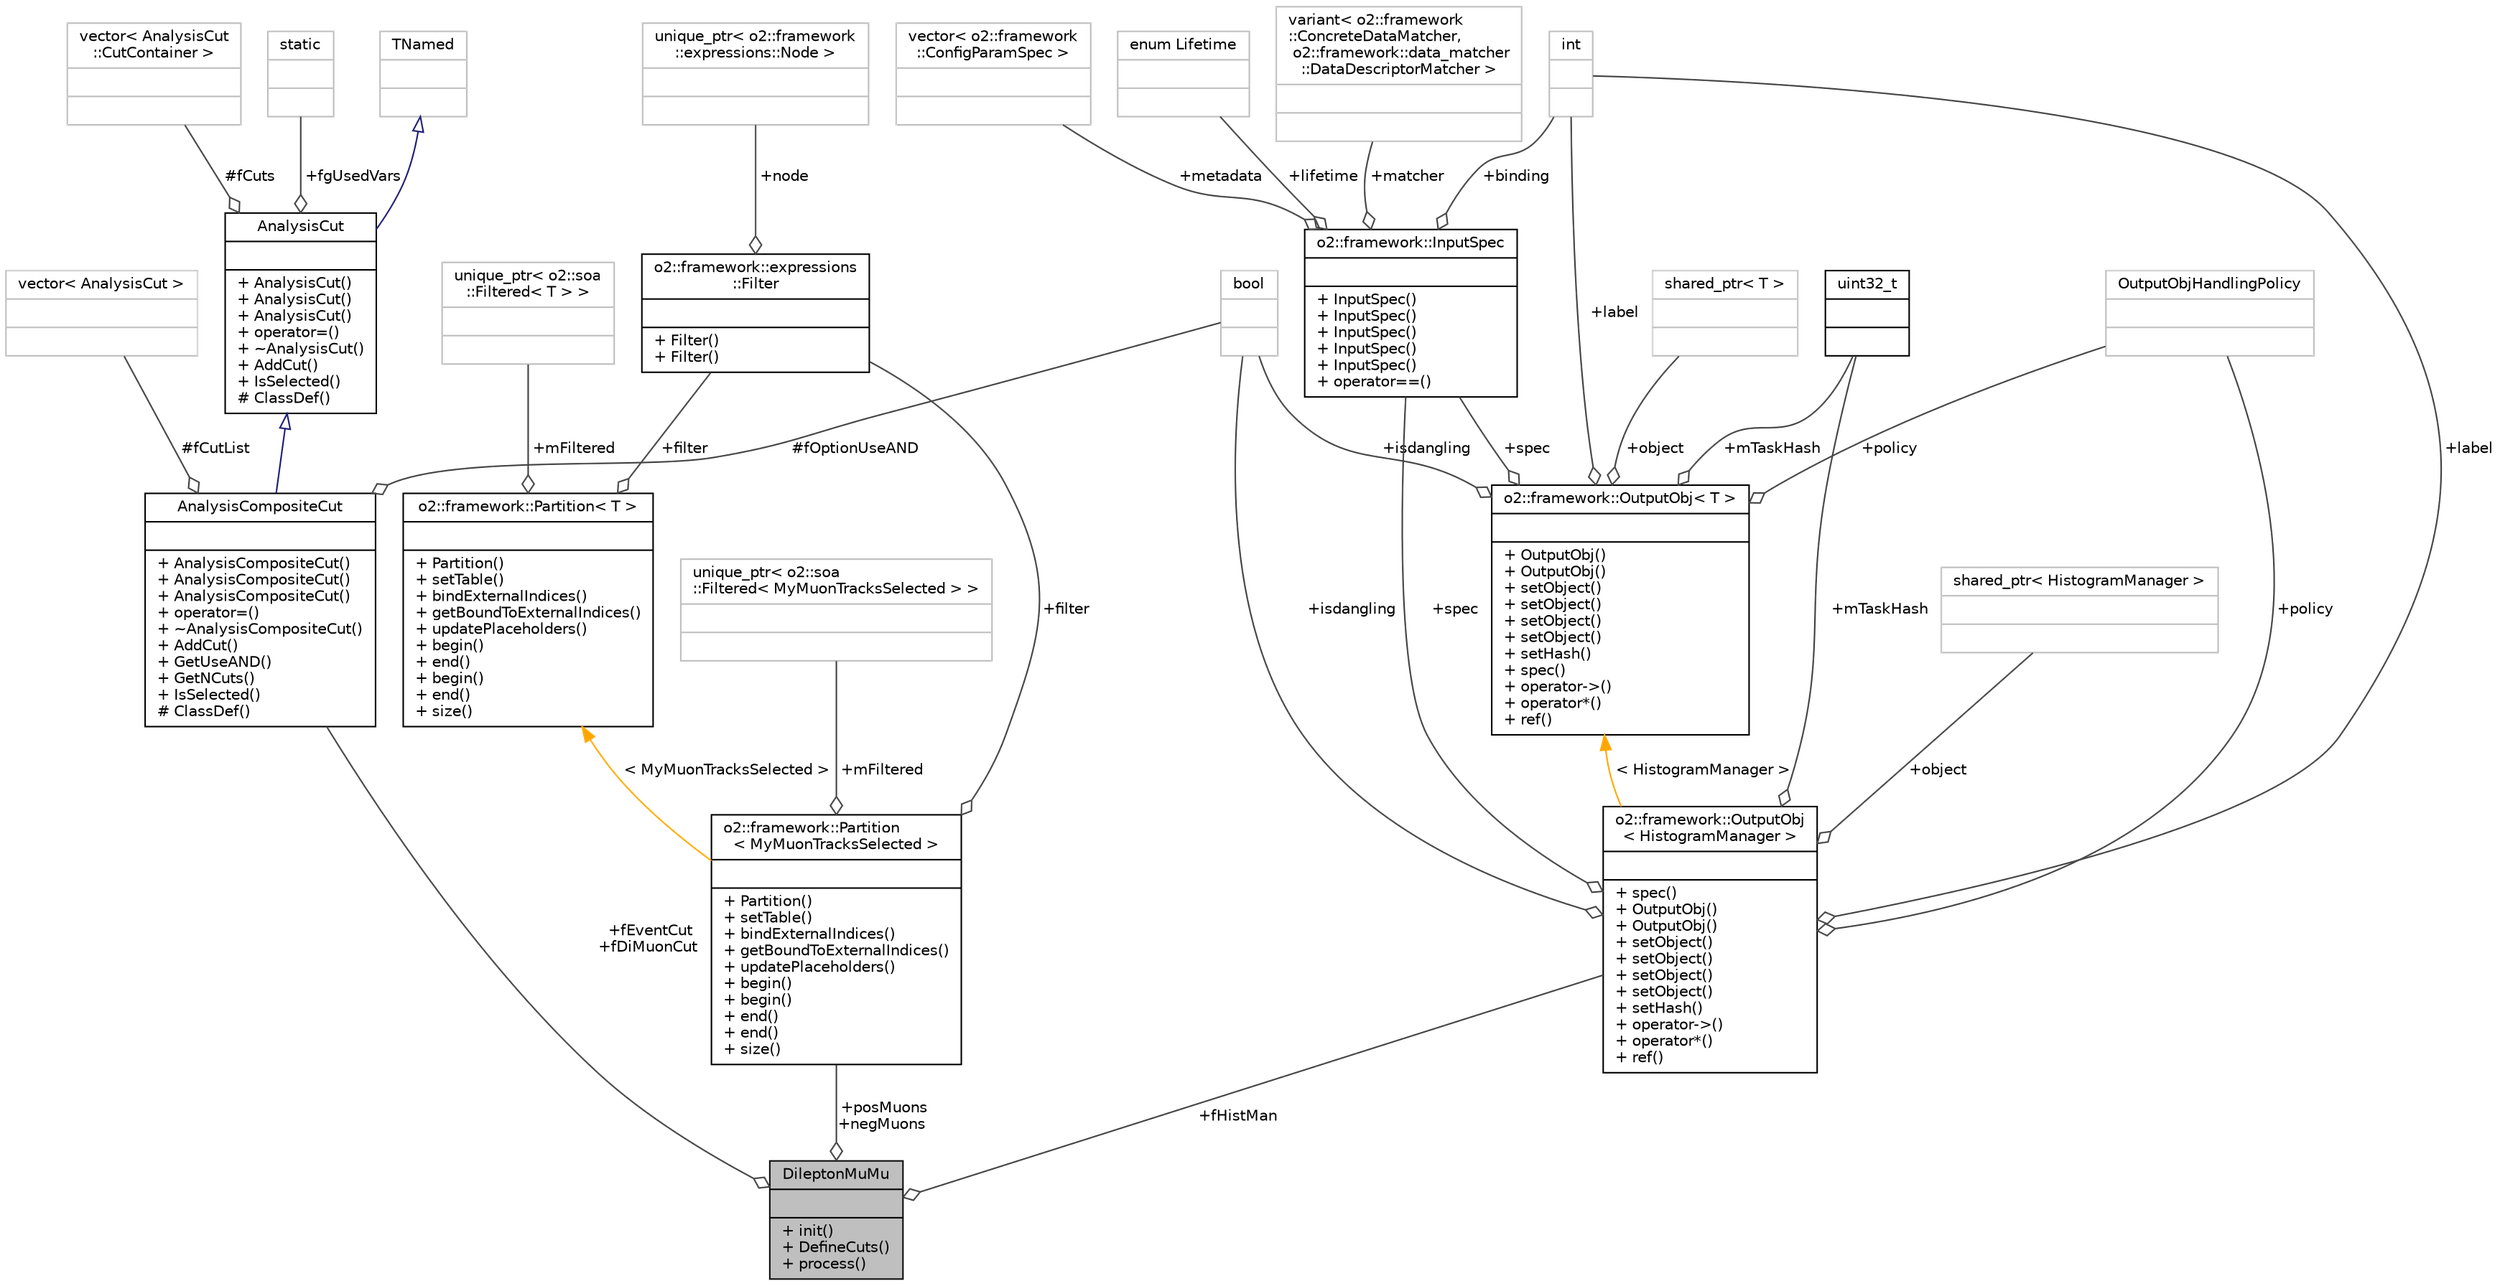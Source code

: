 digraph "DileptonMuMu"
{
 // INTERACTIVE_SVG=YES
  bgcolor="transparent";
  edge [fontname="Helvetica",fontsize="10",labelfontname="Helvetica",labelfontsize="10"];
  node [fontname="Helvetica",fontsize="10",shape=record];
  Node1 [label="{DileptonMuMu\n||+ init()\l+ DefineCuts()\l+ process()\l}",height=0.2,width=0.4,color="black", fillcolor="grey75", style="filled", fontcolor="black"];
  Node2 -> Node1 [color="grey25",fontsize="10",style="solid",label=" +fEventCut\n+fDiMuonCut" ,arrowhead="odiamond",fontname="Helvetica"];
  Node2 [label="{AnalysisCompositeCut\n||+ AnalysisCompositeCut()\l+ AnalysisCompositeCut()\l+ AnalysisCompositeCut()\l+ operator=()\l+ ~AnalysisCompositeCut()\l+ AddCut()\l+ GetUseAND()\l+ GetNCuts()\l+ IsSelected()\l# ClassDef()\l}",height=0.2,width=0.4,color="black",URL="$db/d7a/classAnalysisCompositeCut.html"];
  Node3 -> Node2 [dir="back",color="midnightblue",fontsize="10",style="solid",arrowtail="onormal",fontname="Helvetica"];
  Node3 [label="{AnalysisCut\n||+ AnalysisCut()\l+ AnalysisCut()\l+ AnalysisCut()\l+ operator=()\l+ ~AnalysisCut()\l+ AddCut()\l+ IsSelected()\l# ClassDef()\l}",height=0.2,width=0.4,color="black",URL="$de/df4/classAnalysisCut.html"];
  Node4 -> Node3 [dir="back",color="midnightblue",fontsize="10",style="solid",arrowtail="onormal",fontname="Helvetica"];
  Node4 [label="{TNamed\n||}",height=0.2,width=0.4,color="grey75"];
  Node5 -> Node3 [color="grey25",fontsize="10",style="solid",label=" #fCuts" ,arrowhead="odiamond",fontname="Helvetica"];
  Node5 [label="{vector\< AnalysisCut\l::CutContainer \>\n||}",height=0.2,width=0.4,color="grey75"];
  Node6 -> Node3 [color="grey25",fontsize="10",style="solid",label=" +fgUsedVars" ,arrowhead="odiamond",fontname="Helvetica"];
  Node6 [label="{static\n||}",height=0.2,width=0.4,color="grey75"];
  Node7 -> Node2 [color="grey25",fontsize="10",style="solid",label=" #fCutList" ,arrowhead="odiamond",fontname="Helvetica"];
  Node7 [label="{vector\< AnalysisCut \>\n||}",height=0.2,width=0.4,color="grey75"];
  Node8 -> Node2 [color="grey25",fontsize="10",style="solid",label=" #fOptionUseAND" ,arrowhead="odiamond",fontname="Helvetica"];
  Node8 [label="{bool\n||}",height=0.2,width=0.4,color="grey75"];
  Node9 -> Node1 [color="grey25",fontsize="10",style="solid",label=" +posMuons\n+negMuons" ,arrowhead="odiamond",fontname="Helvetica"];
  Node9 [label="{o2::framework::Partition\l\< MyMuonTracksSelected \>\n||+ Partition()\l+ setTable()\l+ bindExternalIndices()\l+ getBoundToExternalIndices()\l+ updatePlaceholders()\l+ begin()\l+ begin()\l+ end()\l+ end()\l+ size()\l}",height=0.2,width=0.4,color="black",URL="$d1/dbf/structo2_1_1framework_1_1Partition.html"];
  Node10 -> Node9 [color="grey25",fontsize="10",style="solid",label=" +mFiltered" ,arrowhead="odiamond",fontname="Helvetica"];
  Node10 [label="{unique_ptr\< o2::soa\l::Filtered\< MyMuonTracksSelected \> \>\n||}",height=0.2,width=0.4,color="grey75"];
  Node11 -> Node9 [color="grey25",fontsize="10",style="solid",label=" +filter" ,arrowhead="odiamond",fontname="Helvetica"];
  Node11 [label="{o2::framework::expressions\l::Filter\n||+ Filter()\l+ Filter()\l}",height=0.2,width=0.4,color="black",URL="$d1/d9a/structo2_1_1framework_1_1expressions_1_1Filter.html",tooltip="A struct, containing the root of the expression tree. "];
  Node12 -> Node11 [color="grey25",fontsize="10",style="solid",label=" +node" ,arrowhead="odiamond",fontname="Helvetica"];
  Node12 [label="{unique_ptr\< o2::framework\l::expressions::Node \>\n||}",height=0.2,width=0.4,color="grey75"];
  Node13 -> Node9 [dir="back",color="orange",fontsize="10",style="solid",label=" \< MyMuonTracksSelected \>" ,fontname="Helvetica"];
  Node13 [label="{o2::framework::Partition\< T \>\n||+ Partition()\l+ setTable()\l+ bindExternalIndices()\l+ getBoundToExternalIndices()\l+ updatePlaceholders()\l+ begin()\l+ end()\l+ begin()\l+ end()\l+ size()\l}",height=0.2,width=0.4,color="black",URL="$d1/dbf/structo2_1_1framework_1_1Partition.html"];
  Node14 -> Node13 [color="grey25",fontsize="10",style="solid",label=" +mFiltered" ,arrowhead="odiamond",fontname="Helvetica"];
  Node14 [label="{unique_ptr\< o2::soa\l::Filtered\< T \> \>\n||}",height=0.2,width=0.4,color="grey75"];
  Node11 -> Node13 [color="grey25",fontsize="10",style="solid",label=" +filter" ,arrowhead="odiamond",fontname="Helvetica"];
  Node15 -> Node1 [color="grey25",fontsize="10",style="solid",label=" +fHistMan" ,arrowhead="odiamond",fontname="Helvetica"];
  Node15 [label="{o2::framework::OutputObj\l\< HistogramManager \>\n||+ spec()\l+ OutputObj()\l+ OutputObj()\l+ setObject()\l+ setObject()\l+ setObject()\l+ setObject()\l+ setHash()\l+ operator-\>()\l+ operator*()\l+ ref()\l}",height=0.2,width=0.4,color="black",URL="$d4/d79/structo2_1_1framework_1_1OutputObj.html"];
  Node16 -> Node15 [color="grey25",fontsize="10",style="solid",label=" +object" ,arrowhead="odiamond",fontname="Helvetica"];
  Node16 [label="{shared_ptr\< HistogramManager \>\n||}",height=0.2,width=0.4,color="grey75"];
  Node17 -> Node15 [color="grey25",fontsize="10",style="solid",label=" +policy" ,arrowhead="odiamond",fontname="Helvetica"];
  Node17 [label="{OutputObjHandlingPolicy\n||}",height=0.2,width=0.4,color="grey75"];
  Node18 -> Node15 [color="grey25",fontsize="10",style="solid",label=" +mTaskHash" ,arrowhead="odiamond",fontname="Helvetica"];
  Node18 [label="{uint32_t\n||}",height=0.2,width=0.4,color="black",URL="$d3/d87/classuint32__t.html"];
  Node19 -> Node15 [color="grey25",fontsize="10",style="solid",label=" +label" ,arrowhead="odiamond",fontname="Helvetica"];
  Node19 [label="{int\n||}",height=0.2,width=0.4,color="grey75"];
  Node8 -> Node15 [color="grey25",fontsize="10",style="solid",label=" +isdangling" ,arrowhead="odiamond",fontname="Helvetica"];
  Node20 -> Node15 [color="grey25",fontsize="10",style="solid",label=" +spec" ,arrowhead="odiamond",fontname="Helvetica"];
  Node20 [label="{o2::framework::InputSpec\n||+ InputSpec()\l+ InputSpec()\l+ InputSpec()\l+ InputSpec()\l+ InputSpec()\l+ operator==()\l}",height=0.2,width=0.4,color="black",URL="$da/d96/structo2_1_1framework_1_1InputSpec.html"];
  Node21 -> Node20 [color="grey25",fontsize="10",style="solid",label=" +metadata" ,arrowhead="odiamond",fontname="Helvetica"];
  Node21 [label="{vector\< o2::framework\l::ConfigParamSpec \>\n||}",height=0.2,width=0.4,color="grey75"];
  Node22 -> Node20 [color="grey25",fontsize="10",style="solid",label=" +lifetime" ,arrowhead="odiamond",fontname="Helvetica"];
  Node22 [label="{enum Lifetime\n||}",height=0.2,width=0.4,color="grey75"];
  Node23 -> Node20 [color="grey25",fontsize="10",style="solid",label=" +matcher" ,arrowhead="odiamond",fontname="Helvetica"];
  Node23 [label="{variant\< o2::framework\l::ConcreteDataMatcher,\l o2::framework::data_matcher\l::DataDescriptorMatcher \>\n||}",height=0.2,width=0.4,color="grey75"];
  Node19 -> Node20 [color="grey25",fontsize="10",style="solid",label=" +binding" ,arrowhead="odiamond",fontname="Helvetica"];
  Node24 -> Node15 [dir="back",color="orange",fontsize="10",style="solid",label=" \< HistogramManager \>" ,fontname="Helvetica"];
  Node24 [label="{o2::framework::OutputObj\< T \>\n||+ OutputObj()\l+ OutputObj()\l+ setObject()\l+ setObject()\l+ setObject()\l+ setObject()\l+ setHash()\l+ spec()\l+ operator-\>()\l+ operator*()\l+ ref()\l}",height=0.2,width=0.4,color="black",URL="$d4/d79/structo2_1_1framework_1_1OutputObj.html"];
  Node17 -> Node24 [color="grey25",fontsize="10",style="solid",label=" +policy" ,arrowhead="odiamond",fontname="Helvetica"];
  Node18 -> Node24 [color="grey25",fontsize="10",style="solid",label=" +mTaskHash" ,arrowhead="odiamond",fontname="Helvetica"];
  Node19 -> Node24 [color="grey25",fontsize="10",style="solid",label=" +label" ,arrowhead="odiamond",fontname="Helvetica"];
  Node25 -> Node24 [color="grey25",fontsize="10",style="solid",label=" +object" ,arrowhead="odiamond",fontname="Helvetica"];
  Node25 [label="{shared_ptr\< T \>\n||}",height=0.2,width=0.4,color="grey75"];
  Node8 -> Node24 [color="grey25",fontsize="10",style="solid",label=" +isdangling" ,arrowhead="odiamond",fontname="Helvetica"];
  Node20 -> Node24 [color="grey25",fontsize="10",style="solid",label=" +spec" ,arrowhead="odiamond",fontname="Helvetica"];
}
